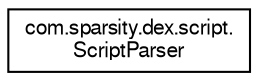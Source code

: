 digraph "Graphical Class Hierarchy"
{
  edge [fontname="FreeSans",fontsize="10",labelfontname="FreeSans",labelfontsize="10"];
  node [fontname="FreeSans",fontsize="10",shape=record];
  rankdir="LR";
  Node1 [label="com.sparsity.dex.script.\lScriptParser",height=0.2,width=0.4,color="black", fillcolor="white", style="filled",URL="$classcom_1_1sparsity_1_1dex_1_1script_1_1ScriptParser.html",tooltip="ScriptParser."];
}
